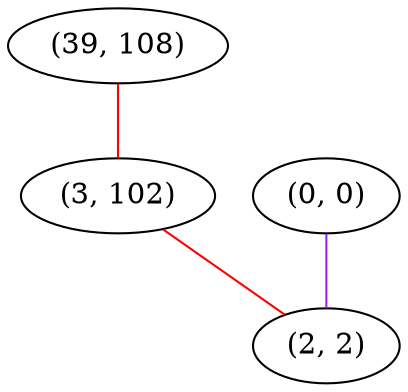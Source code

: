 graph "" {
"(39, 108)";
"(0, 0)";
"(3, 102)";
"(2, 2)";
"(39, 108)" -- "(3, 102)"  [color=red, key=0, weight=1];
"(0, 0)" -- "(2, 2)"  [color=purple, key=0, weight=4];
"(3, 102)" -- "(2, 2)"  [color=red, key=0, weight=1];
}
